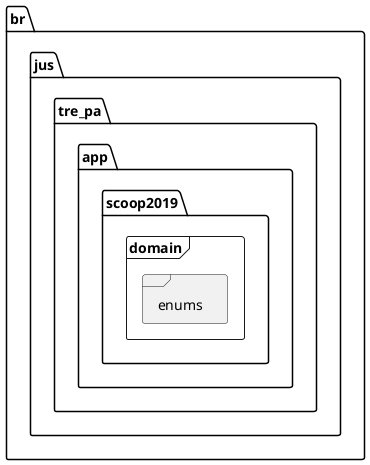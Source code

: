 /' Arquivo com diagrama de classe principal do projeto. 
	Para visualizar o diagrama instale o plugin do eclipse, ver instrucões em: http://plantuml.com/eclipse '/

@startuml
page 2x2
skinparam defaultFontName Trebuchet MS
skinparam ClassBackgroundColor<<View>> LightCyan
skinparam ClassBackgroundColor<<Embeddable>> WhiteSmoke
skinparam nodesep 10
skinparam ranksep 10
/'left to right direction'/

/' Pacote com as delcarações de classes do plantuml (http://plantuml.com/class-diagram) 
    class Pessoa {
		- id: Long {id}
		- nome: String[100]
		- login: String[50]
		- cpf: String[11]
		- telefone: String[11]
		- altura: Long
		- peso: Long
		- ativo: Boolean
		- dataNasc: LocalDateTime
		- dataInicio: LocalDateTime
		- pessoaType: PessoaType
		- descricao: String[1000]
		-- tagged values --
		<b>@table.name</b>: CR_PESSOA
		<b>@cpf.label</b>: CPF
		<b>@cpf.mask</b>: 000.000.000-00
		<b>@telefone.mask</b>: (00) 00000-0000
		<b>@dataNasc.label</b>: Nascimento
		<b>@dataInicio.label</b>: Início de Exercício
		<b>@descricao.label</b>: Descrição
    }
'/

package "br.jus.tre_pa.app.scoop2019.domain" <<Frame>> {

}

/' Pacote com as declaraões dos tipos Enums do sistema 

	enum PessoaType {
		SERVIDOR
		ESTAGIARIO
	}	
'/
package "br.jus.tre_pa.app.scoop2019.domain.enums" <<Frame>>{

}

/' Relacionamentos entre entidades '/

@enduml